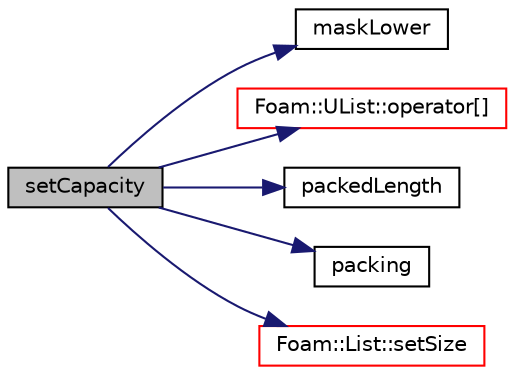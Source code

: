 digraph "setCapacity"
{
  bgcolor="transparent";
  edge [fontname="Helvetica",fontsize="10",labelfontname="Helvetica",labelfontsize="10"];
  node [fontname="Helvetica",fontsize="10",shape=record];
  rankdir="LR";
  Node1 [label="setCapacity",height=0.2,width=0.4,color="black", fillcolor="grey75", style="filled", fontcolor="black"];
  Node1 -> Node2 [color="midnightblue",fontsize="10",style="solid",fontname="Helvetica"];
  Node2 [label="maskLower",height=0.2,width=0.4,color="black",URL="$a01795.html#a210e08e487f8e0f03e0449b5ae400b81",tooltip="Masking for all bits below the offset. "];
  Node1 -> Node3 [color="midnightblue",fontsize="10",style="solid",fontname="Helvetica"];
  Node3 [label="Foam::UList::operator[]",height=0.2,width=0.4,color="red",URL="$a02831.html#a851e28f7788bbc82f5a4aa9f0efdefe4",tooltip="Return element of UList. "];
  Node1 -> Node4 [color="midnightblue",fontsize="10",style="solid",fontname="Helvetica"];
  Node4 [label="packedLength",height=0.2,width=0.4,color="black",URL="$a01795.html#afa1c10a5964a9ab9cf5a4e77ec6f9a41",tooltip="The list length when packed. "];
  Node1 -> Node5 [color="midnightblue",fontsize="10",style="solid",fontname="Helvetica"];
  Node5 [label="packing",height=0.2,width=0.4,color="black",URL="$a01795.html#a673fe0446d234cecac5c51082b612895",tooltip="The number of entries per packed storage element. "];
  Node1 -> Node6 [color="midnightblue",fontsize="10",style="solid",fontname="Helvetica"];
  Node6 [label="Foam::List::setSize",height=0.2,width=0.4,color="red",URL="$a01391.html#aedb985ffeaf1bdbfeccc2a8730405703",tooltip="Reset size of List. "];
}
